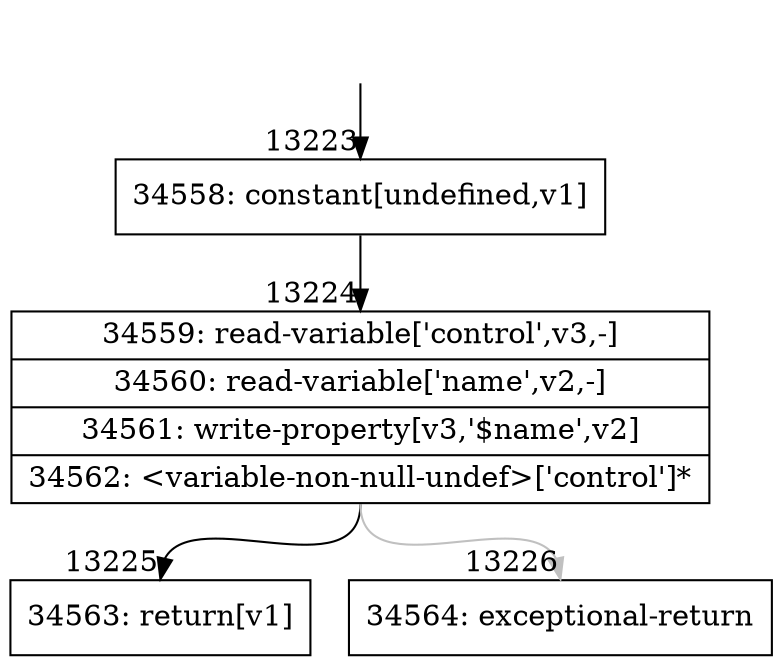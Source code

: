 digraph {
rankdir="TD"
BB_entry1022[shape=none,label=""];
BB_entry1022 -> BB13223 [tailport=s, headport=n, headlabel="    13223"]
BB13223 [shape=record label="{34558: constant[undefined,v1]}" ] 
BB13223 -> BB13224 [tailport=s, headport=n, headlabel="      13224"]
BB13224 [shape=record label="{34559: read-variable['control',v3,-]|34560: read-variable['name',v2,-]|34561: write-property[v3,'$name',v2]|34562: \<variable-non-null-undef\>['control']*}" ] 
BB13224 -> BB13225 [tailport=s, headport=n, headlabel="      13225"]
BB13224 -> BB13226 [tailport=s, headport=n, color=gray, headlabel="      13226"]
BB13225 [shape=record label="{34563: return[v1]}" ] 
BB13226 [shape=record label="{34564: exceptional-return}" ] 
//#$~ 19872
}
